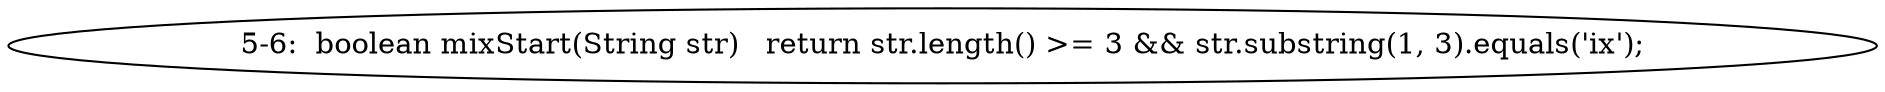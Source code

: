 digraph result_test { 
// graph-vertices
  a1  [label="5-6:  boolean mixStart(String str)	return str.length() >= 3 && str.substring(1, 3).equals('ix');"]; 
// graph-edges
}